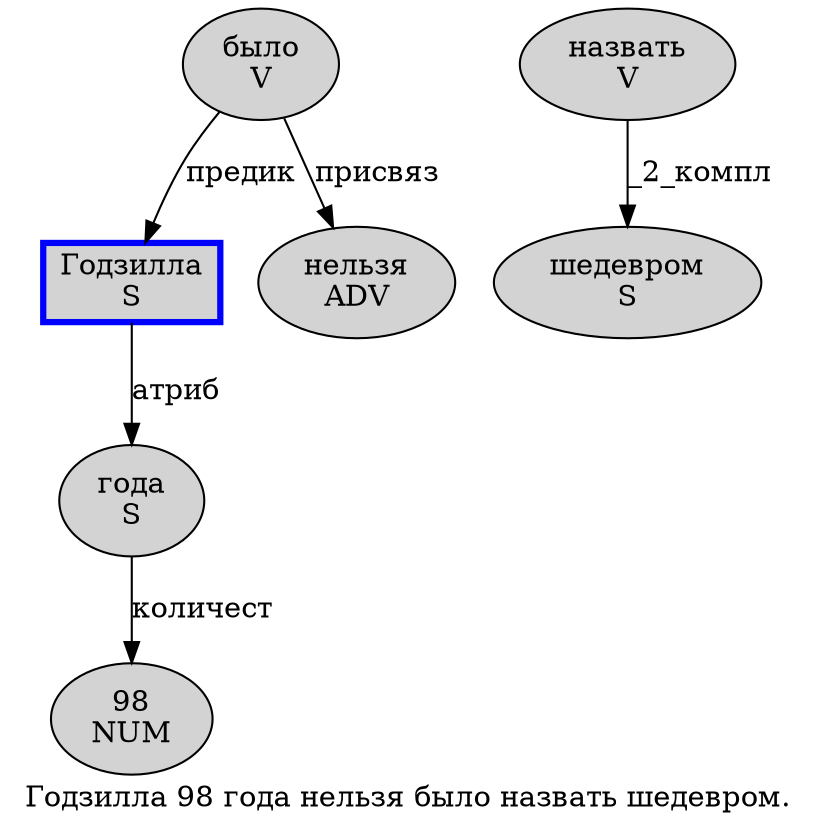 digraph SENTENCE_4913 {
	graph [label="Годзилла 98 года нельзя было назвать шедевром."]
	node [style=filled]
		0 [label="Годзилла
S" color=blue fillcolor=lightgray penwidth=3 shape=box]
		1 [label="98
NUM" color="" fillcolor=lightgray penwidth=1 shape=ellipse]
		2 [label="года
S" color="" fillcolor=lightgray penwidth=1 shape=ellipse]
		3 [label="нельзя
ADV" color="" fillcolor=lightgray penwidth=1 shape=ellipse]
		4 [label="было
V" color="" fillcolor=lightgray penwidth=1 shape=ellipse]
		5 [label="назвать
V" color="" fillcolor=lightgray penwidth=1 shape=ellipse]
		6 [label="шедевром
S" color="" fillcolor=lightgray penwidth=1 shape=ellipse]
			4 -> 0 [label="предик"]
			4 -> 3 [label="присвяз"]
			2 -> 1 [label="количест"]
			0 -> 2 [label="атриб"]
			5 -> 6 [label="_2_компл"]
}